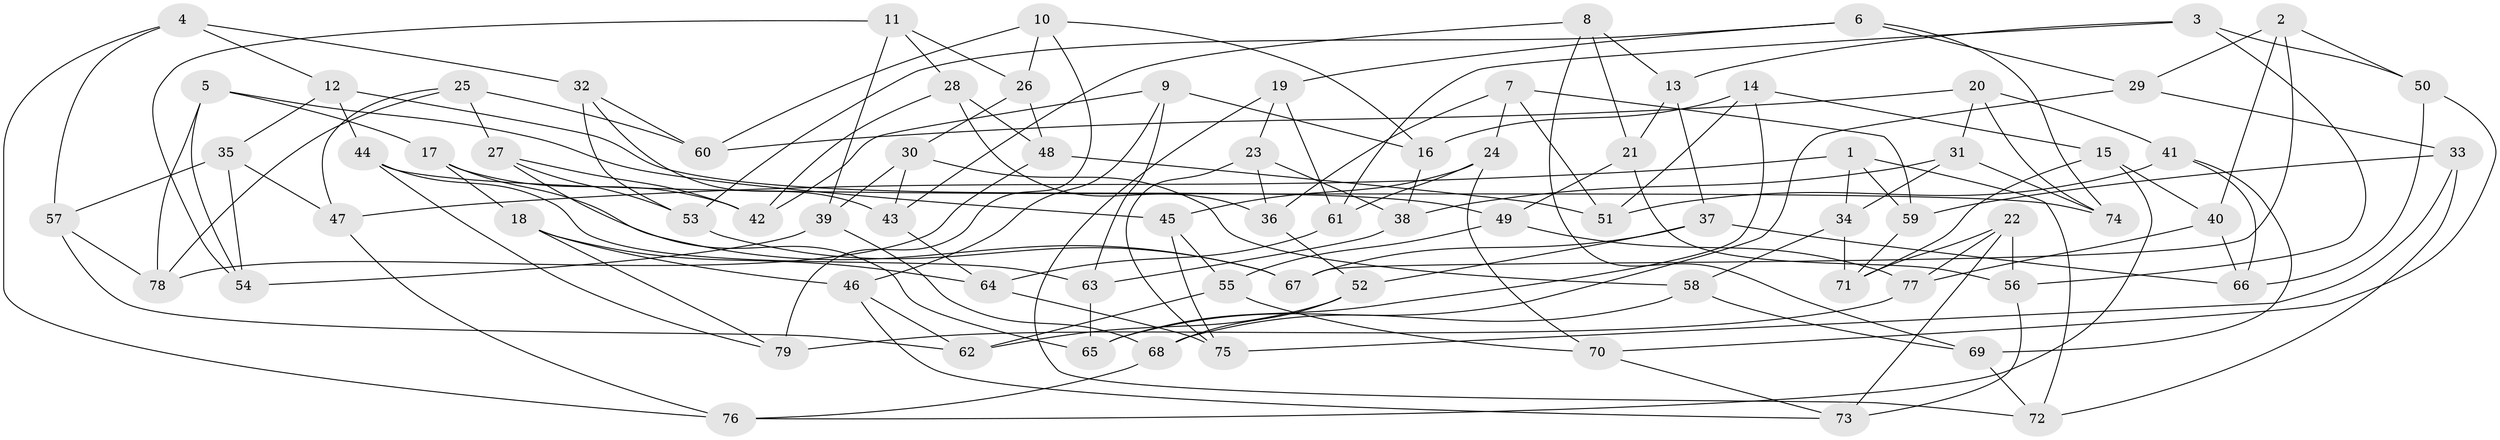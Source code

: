 // coarse degree distribution, {3: 0.43478260869565216, 5: 0.17391304347826086, 4: 0.043478260869565216, 6: 0.043478260869565216, 7: 0.043478260869565216, 12: 0.043478260869565216, 2: 0.08695652173913043, 11: 0.043478260869565216, 10: 0.08695652173913043}
// Generated by graph-tools (version 1.1) at 2025/01/03/04/25 22:01:18]
// undirected, 79 vertices, 158 edges
graph export_dot {
graph [start="1"]
  node [color=gray90,style=filled];
  1;
  2;
  3;
  4;
  5;
  6;
  7;
  8;
  9;
  10;
  11;
  12;
  13;
  14;
  15;
  16;
  17;
  18;
  19;
  20;
  21;
  22;
  23;
  24;
  25;
  26;
  27;
  28;
  29;
  30;
  31;
  32;
  33;
  34;
  35;
  36;
  37;
  38;
  39;
  40;
  41;
  42;
  43;
  44;
  45;
  46;
  47;
  48;
  49;
  50;
  51;
  52;
  53;
  54;
  55;
  56;
  57;
  58;
  59;
  60;
  61;
  62;
  63;
  64;
  65;
  66;
  67;
  68;
  69;
  70;
  71;
  72;
  73;
  74;
  75;
  76;
  77;
  78;
  79;
  1 -- 72;
  1 -- 34;
  1 -- 59;
  1 -- 47;
  2 -- 29;
  2 -- 40;
  2 -- 67;
  2 -- 50;
  3 -- 13;
  3 -- 50;
  3 -- 56;
  3 -- 61;
  4 -- 12;
  4 -- 76;
  4 -- 32;
  4 -- 57;
  5 -- 78;
  5 -- 54;
  5 -- 45;
  5 -- 17;
  6 -- 74;
  6 -- 53;
  6 -- 29;
  6 -- 19;
  7 -- 24;
  7 -- 51;
  7 -- 36;
  7 -- 59;
  8 -- 43;
  8 -- 13;
  8 -- 21;
  8 -- 69;
  9 -- 42;
  9 -- 16;
  9 -- 63;
  9 -- 46;
  10 -- 26;
  10 -- 16;
  10 -- 60;
  10 -- 79;
  11 -- 39;
  11 -- 26;
  11 -- 54;
  11 -- 28;
  12 -- 49;
  12 -- 35;
  12 -- 44;
  13 -- 21;
  13 -- 37;
  14 -- 15;
  14 -- 16;
  14 -- 65;
  14 -- 51;
  15 -- 76;
  15 -- 40;
  15 -- 71;
  16 -- 38;
  17 -- 67;
  17 -- 42;
  17 -- 18;
  18 -- 64;
  18 -- 46;
  18 -- 79;
  19 -- 23;
  19 -- 72;
  19 -- 61;
  20 -- 74;
  20 -- 31;
  20 -- 60;
  20 -- 41;
  21 -- 56;
  21 -- 49;
  22 -- 56;
  22 -- 77;
  22 -- 71;
  22 -- 73;
  23 -- 36;
  23 -- 38;
  23 -- 75;
  24 -- 45;
  24 -- 61;
  24 -- 70;
  25 -- 60;
  25 -- 47;
  25 -- 78;
  25 -- 27;
  26 -- 48;
  26 -- 30;
  27 -- 53;
  27 -- 42;
  27 -- 65;
  28 -- 36;
  28 -- 42;
  28 -- 48;
  29 -- 65;
  29 -- 33;
  30 -- 39;
  30 -- 58;
  30 -- 43;
  31 -- 38;
  31 -- 34;
  31 -- 74;
  32 -- 43;
  32 -- 53;
  32 -- 60;
  33 -- 59;
  33 -- 75;
  33 -- 72;
  34 -- 71;
  34 -- 58;
  35 -- 54;
  35 -- 57;
  35 -- 47;
  36 -- 52;
  37 -- 66;
  37 -- 67;
  37 -- 52;
  38 -- 63;
  39 -- 54;
  39 -- 68;
  40 -- 77;
  40 -- 66;
  41 -- 66;
  41 -- 51;
  41 -- 69;
  43 -- 64;
  44 -- 79;
  44 -- 63;
  44 -- 74;
  45 -- 75;
  45 -- 55;
  46 -- 62;
  46 -- 73;
  47 -- 76;
  48 -- 78;
  48 -- 51;
  49 -- 77;
  49 -- 55;
  50 -- 66;
  50 -- 70;
  52 -- 62;
  52 -- 68;
  53 -- 67;
  55 -- 70;
  55 -- 62;
  56 -- 73;
  57 -- 62;
  57 -- 78;
  58 -- 68;
  58 -- 69;
  59 -- 71;
  61 -- 64;
  63 -- 65;
  64 -- 75;
  68 -- 76;
  69 -- 72;
  70 -- 73;
  77 -- 79;
}
